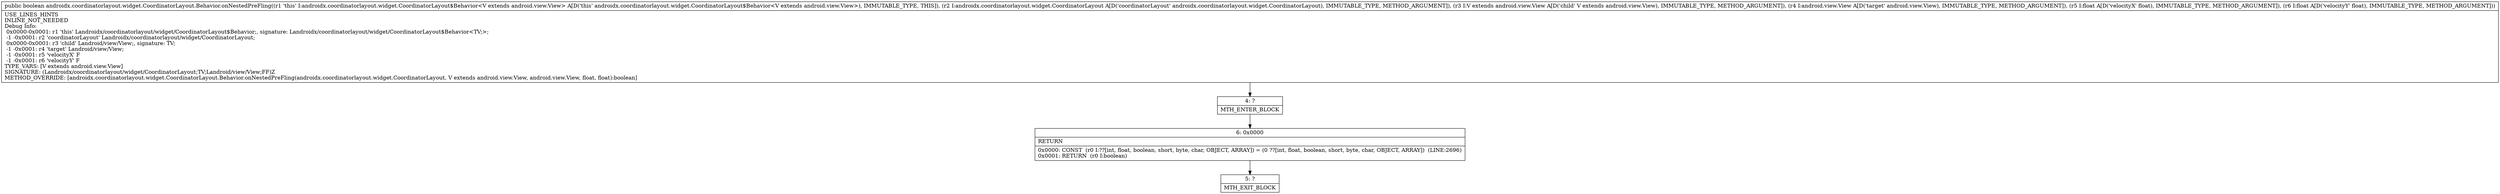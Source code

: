 digraph "CFG forandroidx.coordinatorlayout.widget.CoordinatorLayout.Behavior.onNestedPreFling(Landroidx\/coordinatorlayout\/widget\/CoordinatorLayout;Landroid\/view\/View;Landroid\/view\/View;FF)Z" {
Node_4 [shape=record,label="{4\:\ ?|MTH_ENTER_BLOCK\l}"];
Node_6 [shape=record,label="{6\:\ 0x0000|RETURN\l|0x0000: CONST  (r0 I:??[int, float, boolean, short, byte, char, OBJECT, ARRAY]) = (0 ??[int, float, boolean, short, byte, char, OBJECT, ARRAY])  (LINE:2696)\l0x0001: RETURN  (r0 I:boolean) \l}"];
Node_5 [shape=record,label="{5\:\ ?|MTH_EXIT_BLOCK\l}"];
MethodNode[shape=record,label="{public boolean androidx.coordinatorlayout.widget.CoordinatorLayout.Behavior.onNestedPreFling((r1 'this' I:androidx.coordinatorlayout.widget.CoordinatorLayout$Behavior\<V extends android.view.View\> A[D('this' androidx.coordinatorlayout.widget.CoordinatorLayout$Behavior\<V extends android.view.View\>), IMMUTABLE_TYPE, THIS]), (r2 I:androidx.coordinatorlayout.widget.CoordinatorLayout A[D('coordinatorLayout' androidx.coordinatorlayout.widget.CoordinatorLayout), IMMUTABLE_TYPE, METHOD_ARGUMENT]), (r3 I:V extends android.view.View A[D('child' V extends android.view.View), IMMUTABLE_TYPE, METHOD_ARGUMENT]), (r4 I:android.view.View A[D('target' android.view.View), IMMUTABLE_TYPE, METHOD_ARGUMENT]), (r5 I:float A[D('velocityX' float), IMMUTABLE_TYPE, METHOD_ARGUMENT]), (r6 I:float A[D('velocityY' float), IMMUTABLE_TYPE, METHOD_ARGUMENT]))  | USE_LINES_HINTS\lINLINE_NOT_NEEDED\lDebug Info:\l  0x0000\-0x0001: r1 'this' Landroidx\/coordinatorlayout\/widget\/CoordinatorLayout$Behavior;, signature: Landroidx\/coordinatorlayout\/widget\/CoordinatorLayout$Behavior\<TV;\>;\l  \-1 \-0x0001: r2 'coordinatorLayout' Landroidx\/coordinatorlayout\/widget\/CoordinatorLayout;\l  0x0000\-0x0001: r3 'child' Landroid\/view\/View;, signature: TV;\l  \-1 \-0x0001: r4 'target' Landroid\/view\/View;\l  \-1 \-0x0001: r5 'velocityX' F\l  \-1 \-0x0001: r6 'velocityY' F\lTYPE_VARS: [V extends android.view.View]\lSIGNATURE: (Landroidx\/coordinatorlayout\/widget\/CoordinatorLayout;TV;Landroid\/view\/View;FF)Z\lMETHOD_OVERRIDE: [androidx.coordinatorlayout.widget.CoordinatorLayout.Behavior.onNestedPreFling(androidx.coordinatorlayout.widget.CoordinatorLayout, V extends android.view.View, android.view.View, float, float):boolean]\l}"];
MethodNode -> Node_4;Node_4 -> Node_6;
Node_6 -> Node_5;
}

